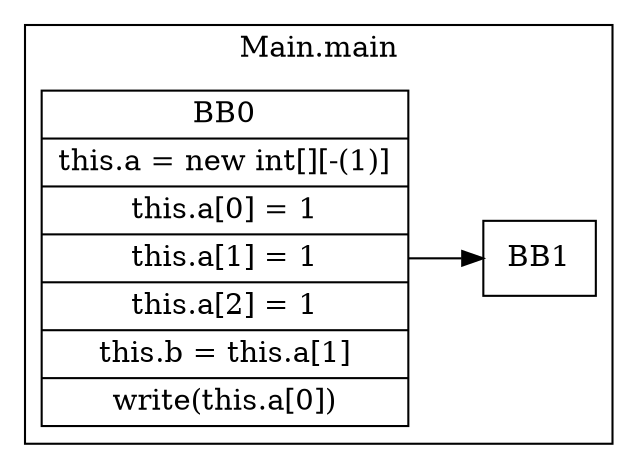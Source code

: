 digraph G {
  graph [ rankdir = "LR" ];
  subgraph cluster_0 {
    label = "Main.main"
    M0_BB0 [
      shape="record"
      label="BB0|this.a = new int[][-(1)]|this.a[0] = 1|this.a[1] = 1|this.a[2] = 1|this.b = this.a[1]|write(this.a[0])"
    ];
    M0_BB0 -> M0_BB1;
    M0_BB1 [
      shape="record"
      label="BB1"
    ];
  }
}

